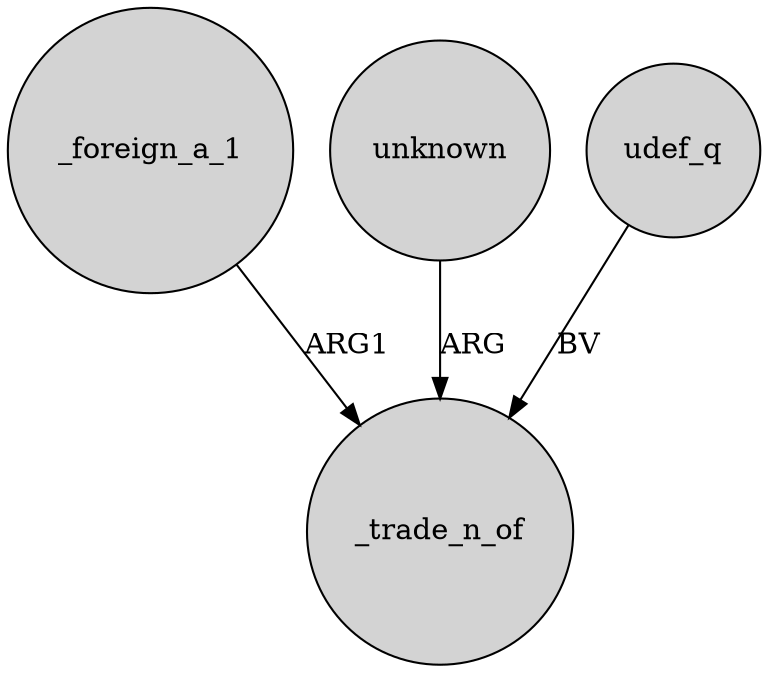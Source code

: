 digraph {
	node [shape=circle style=filled]
	_foreign_a_1 -> _trade_n_of [label=ARG1]
	unknown -> _trade_n_of [label=ARG]
	udef_q -> _trade_n_of [label=BV]
}
